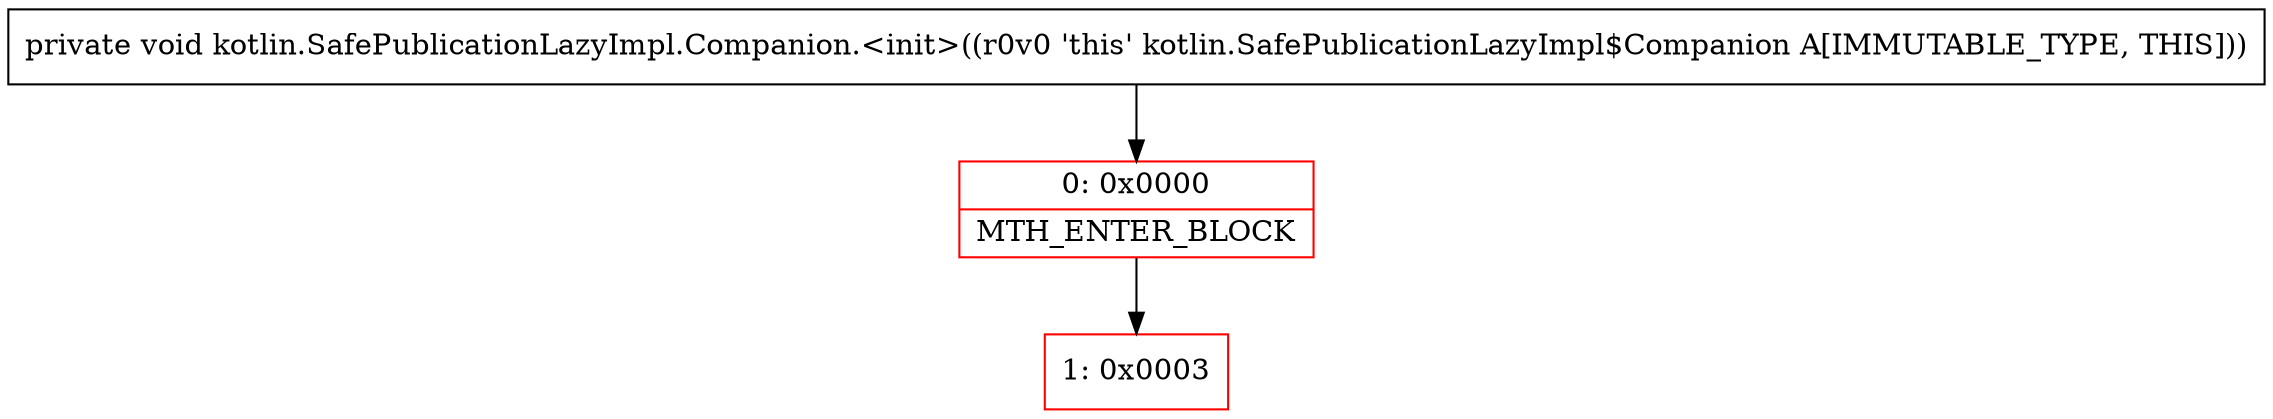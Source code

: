 digraph "CFG forkotlin.SafePublicationLazyImpl.Companion.\<init\>()V" {
subgraph cluster_Region_1789848192 {
label = "R(0)";
node [shape=record,color=blue];
}
Node_0 [shape=record,color=red,label="{0\:\ 0x0000|MTH_ENTER_BLOCK\l}"];
Node_1 [shape=record,color=red,label="{1\:\ 0x0003}"];
MethodNode[shape=record,label="{private void kotlin.SafePublicationLazyImpl.Companion.\<init\>((r0v0 'this' kotlin.SafePublicationLazyImpl$Companion A[IMMUTABLE_TYPE, THIS])) }"];
MethodNode -> Node_0;
Node_0 -> Node_1;
}

